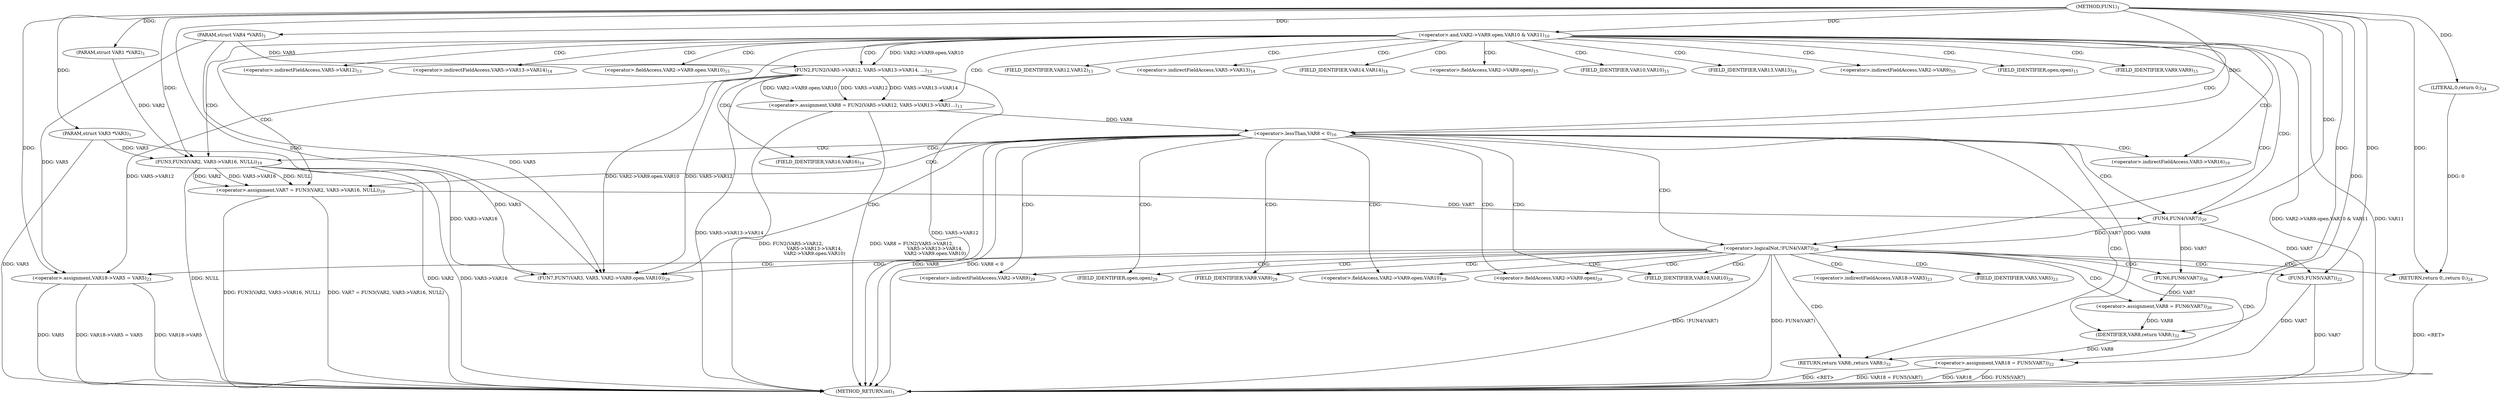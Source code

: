 digraph "FUN1" {  
"8" [label = <(METHOD,FUN1)<SUB>1</SUB>> ]
"92" [label = <(METHOD_RETURN,int)<SUB>1</SUB>> ]
"9" [label = <(PARAM,struct VAR1 *VAR2)<SUB>1</SUB>> ]
"10" [label = <(PARAM,struct VAR3 *VAR3)<SUB>1</SUB>> ]
"11" [label = <(PARAM,struct VAR4 *VAR5)<SUB>1</SUB>> ]
"50" [label = <(&lt;operator&gt;.assignment,VAR7 = FUN3(VAR2, VAR3-&gt;VAR16, NULL))<SUB>19</SUB>> ]
"75" [label = <(&lt;operator&gt;.assignment,VAR8 = FUN6(VAR7))<SUB>26</SUB>> ]
"80" [label = <(FUN7,FUN7(VAR3, VAR5, VAR2-&gt;VAR9.open.VAR10))<SUB>29</SUB>> ]
"90" [label = <(RETURN,return VAR8;,return VAR8;)<SUB>32</SUB>> ]
"16" [label = <(&lt;operator&gt;.and,VAR2-&gt;VAR9.open.VAR10 &amp; VAR11)<SUB>10</SUB>> ]
"59" [label = <(&lt;operator&gt;.logicalNot,!FUN4(VAR7))<SUB>20</SUB>> ]
"91" [label = <(IDENTIFIER,VAR8,return VAR8;)<SUB>32</SUB>> ]
"26" [label = <(&lt;operator&gt;.assignment,VAR8 = FUN2(VAR5-&gt;VAR12,
 				VAR5-&gt;VAR13-&gt;VAR1...)<SUB>13</SUB>> ]
"52" [label = <(FUN3,FUN3(VAR2, VAR3-&gt;VAR16, NULL))<SUB>19</SUB>> ]
"64" [label = <(&lt;operator&gt;.assignment,VAR18 = FUN5(VAR7))<SUB>22</SUB>> ]
"68" [label = <(&lt;operator&gt;.assignment,VAR18-&gt;VAR5 = VAR5)<SUB>23</SUB>> ]
"73" [label = <(RETURN,return 0;,return 0;)<SUB>24</SUB>> ]
"77" [label = <(FUN6,FUN6(VAR7))<SUB>26</SUB>> ]
"45" [label = <(&lt;operator&gt;.lessThan,VAR8 &lt; 0)<SUB>16</SUB>> ]
"60" [label = <(FUN4,FUN4(VAR7))<SUB>20</SUB>> ]
"74" [label = <(LITERAL,0,return 0;)<SUB>24</SUB>> ]
"28" [label = <(FUN2,FUN2(VAR5-&gt;VAR12,
 				VAR5-&gt;VAR13-&gt;VAR14,
 			...)<SUB>13</SUB>> ]
"66" [label = <(FUN5,FUN5(VAR7))<SUB>22</SUB>> ]
"83" [label = <(&lt;operator&gt;.fieldAccess,VAR2-&gt;VAR9.open.VAR10)<SUB>29</SUB>> ]
"54" [label = <(&lt;operator&gt;.indirectFieldAccess,VAR3-&gt;VAR16)<SUB>19</SUB>> ]
"84" [label = <(&lt;operator&gt;.fieldAccess,VAR2-&gt;VAR9.open)<SUB>29</SUB>> ]
"89" [label = <(FIELD_IDENTIFIER,VAR10,VAR10)<SUB>29</SUB>> ]
"56" [label = <(FIELD_IDENTIFIER,VAR16,VAR16)<SUB>19</SUB>> ]
"69" [label = <(&lt;operator&gt;.indirectFieldAccess,VAR18-&gt;VAR5)<SUB>23</SUB>> ]
"85" [label = <(&lt;operator&gt;.indirectFieldAccess,VAR2-&gt;VAR9)<SUB>29</SUB>> ]
"88" [label = <(FIELD_IDENTIFIER,open,open)<SUB>29</SUB>> ]
"29" [label = <(&lt;operator&gt;.indirectFieldAccess,VAR5-&gt;VAR12)<SUB>13</SUB>> ]
"32" [label = <(&lt;operator&gt;.indirectFieldAccess,VAR5-&gt;VAR13-&gt;VAR14)<SUB>14</SUB>> ]
"37" [label = <(&lt;operator&gt;.fieldAccess,VAR2-&gt;VAR9.open.VAR10)<SUB>15</SUB>> ]
"71" [label = <(FIELD_IDENTIFIER,VAR5,VAR5)<SUB>23</SUB>> ]
"87" [label = <(FIELD_IDENTIFIER,VAR9,VAR9)<SUB>29</SUB>> ]
"31" [label = <(FIELD_IDENTIFIER,VAR12,VAR12)<SUB>13</SUB>> ]
"33" [label = <(&lt;operator&gt;.indirectFieldAccess,VAR5-&gt;VAR13)<SUB>14</SUB>> ]
"36" [label = <(FIELD_IDENTIFIER,VAR14,VAR14)<SUB>14</SUB>> ]
"38" [label = <(&lt;operator&gt;.fieldAccess,VAR2-&gt;VAR9.open)<SUB>15</SUB>> ]
"43" [label = <(FIELD_IDENTIFIER,VAR10,VAR10)<SUB>15</SUB>> ]
"35" [label = <(FIELD_IDENTIFIER,VAR13,VAR13)<SUB>14</SUB>> ]
"39" [label = <(&lt;operator&gt;.indirectFieldAccess,VAR2-&gt;VAR9)<SUB>15</SUB>> ]
"42" [label = <(FIELD_IDENTIFIER,open,open)<SUB>15</SUB>> ]
"41" [label = <(FIELD_IDENTIFIER,VAR9,VAR9)<SUB>15</SUB>> ]
  "90" -> "92"  [ label = "DDG: &lt;RET&gt;"] 
  "73" -> "92"  [ label = "DDG: &lt;RET&gt;"] 
  "10" -> "92"  [ label = "DDG: VAR3"] 
  "16" -> "92"  [ label = "DDG: VAR2-&gt;VAR9.open.VAR10 &amp; VAR11"] 
  "28" -> "92"  [ label = "DDG: VAR5-&gt;VAR12"] 
  "28" -> "92"  [ label = "DDG: VAR5-&gt;VAR13-&gt;VAR14"] 
  "26" -> "92"  [ label = "DDG: FUN2(VAR5-&gt;VAR12,
 				VAR5-&gt;VAR13-&gt;VAR14,
 				VAR2-&gt;VAR9.open.VAR10)"] 
  "26" -> "92"  [ label = "DDG: VAR8 = FUN2(VAR5-&gt;VAR12,
 				VAR5-&gt;VAR13-&gt;VAR14,
 				VAR2-&gt;VAR9.open.VAR10)"] 
  "45" -> "92"  [ label = "DDG: VAR8"] 
  "45" -> "92"  [ label = "DDG: VAR8 &lt; 0"] 
  "52" -> "92"  [ label = "DDG: VAR2"] 
  "52" -> "92"  [ label = "DDG: VAR3-&gt;VAR16"] 
  "50" -> "92"  [ label = "DDG: FUN3(VAR2, VAR3-&gt;VAR16, NULL)"] 
  "50" -> "92"  [ label = "DDG: VAR7 = FUN3(VAR2, VAR3-&gt;VAR16, NULL)"] 
  "59" -> "92"  [ label = "DDG: FUN4(VAR7)"] 
  "59" -> "92"  [ label = "DDG: !FUN4(VAR7)"] 
  "64" -> "92"  [ label = "DDG: VAR18"] 
  "66" -> "92"  [ label = "DDG: VAR7"] 
  "64" -> "92"  [ label = "DDG: FUN5(VAR7)"] 
  "64" -> "92"  [ label = "DDG: VAR18 = FUN5(VAR7)"] 
  "68" -> "92"  [ label = "DDG: VAR18-&gt;VAR5"] 
  "68" -> "92"  [ label = "DDG: VAR5"] 
  "68" -> "92"  [ label = "DDG: VAR18-&gt;VAR5 = VAR5"] 
  "16" -> "92"  [ label = "DDG: VAR11"] 
  "52" -> "92"  [ label = "DDG: NULL"] 
  "8" -> "9"  [ label = "DDG: "] 
  "8" -> "10"  [ label = "DDG: "] 
  "8" -> "11"  [ label = "DDG: "] 
  "52" -> "50"  [ label = "DDG: VAR2"] 
  "52" -> "50"  [ label = "DDG: VAR3-&gt;VAR16"] 
  "52" -> "50"  [ label = "DDG: NULL"] 
  "77" -> "75"  [ label = "DDG: VAR7"] 
  "91" -> "90"  [ label = "DDG: VAR8"] 
  "10" -> "80"  [ label = "DDG: VAR3"] 
  "52" -> "80"  [ label = "DDG: VAR3-&gt;VAR16"] 
  "8" -> "80"  [ label = "DDG: "] 
  "11" -> "80"  [ label = "DDG: VAR5"] 
  "28" -> "80"  [ label = "DDG: VAR5-&gt;VAR12"] 
  "28" -> "80"  [ label = "DDG: VAR2-&gt;VAR9.open.VAR10"] 
  "75" -> "91"  [ label = "DDG: VAR8"] 
  "45" -> "91"  [ label = "DDG: VAR8"] 
  "8" -> "91"  [ label = "DDG: "] 
  "8" -> "16"  [ label = "DDG: "] 
  "28" -> "26"  [ label = "DDG: VAR5-&gt;VAR12"] 
  "28" -> "26"  [ label = "DDG: VAR5-&gt;VAR13-&gt;VAR14"] 
  "28" -> "26"  [ label = "DDG: VAR2-&gt;VAR9.open.VAR10"] 
  "9" -> "52"  [ label = "DDG: VAR2"] 
  "8" -> "52"  [ label = "DDG: "] 
  "10" -> "52"  [ label = "DDG: VAR3"] 
  "60" -> "59"  [ label = "DDG: VAR7"] 
  "66" -> "64"  [ label = "DDG: VAR7"] 
  "11" -> "68"  [ label = "DDG: VAR5"] 
  "28" -> "68"  [ label = "DDG: VAR5-&gt;VAR12"] 
  "8" -> "68"  [ label = "DDG: "] 
  "74" -> "73"  [ label = "DDG: 0"] 
  "8" -> "73"  [ label = "DDG: "] 
  "60" -> "77"  [ label = "DDG: VAR7"] 
  "8" -> "77"  [ label = "DDG: "] 
  "50" -> "60"  [ label = "DDG: VAR7"] 
  "8" -> "60"  [ label = "DDG: "] 
  "8" -> "74"  [ label = "DDG: "] 
  "11" -> "28"  [ label = "DDG: VAR5"] 
  "16" -> "28"  [ label = "DDG: VAR2-&gt;VAR9.open.VAR10"] 
  "26" -> "45"  [ label = "DDG: VAR8"] 
  "8" -> "45"  [ label = "DDG: "] 
  "60" -> "66"  [ label = "DDG: VAR7"] 
  "8" -> "66"  [ label = "DDG: "] 
  "16" -> "32"  [ label = "CDG: "] 
  "16" -> "60"  [ label = "CDG: "] 
  "16" -> "26"  [ label = "CDG: "] 
  "16" -> "42"  [ label = "CDG: "] 
  "16" -> "28"  [ label = "CDG: "] 
  "16" -> "52"  [ label = "CDG: "] 
  "16" -> "37"  [ label = "CDG: "] 
  "16" -> "38"  [ label = "CDG: "] 
  "16" -> "56"  [ label = "CDG: "] 
  "16" -> "45"  [ label = "CDG: "] 
  "16" -> "29"  [ label = "CDG: "] 
  "16" -> "50"  [ label = "CDG: "] 
  "16" -> "59"  [ label = "CDG: "] 
  "16" -> "35"  [ label = "CDG: "] 
  "16" -> "54"  [ label = "CDG: "] 
  "16" -> "43"  [ label = "CDG: "] 
  "16" -> "33"  [ label = "CDG: "] 
  "16" -> "36"  [ label = "CDG: "] 
  "16" -> "41"  [ label = "CDG: "] 
  "16" -> "39"  [ label = "CDG: "] 
  "16" -> "31"  [ label = "CDG: "] 
  "59" -> "68"  [ label = "CDG: "] 
  "59" -> "73"  [ label = "CDG: "] 
  "59" -> "77"  [ label = "CDG: "] 
  "59" -> "64"  [ label = "CDG: "] 
  "59" -> "89"  [ label = "CDG: "] 
  "59" -> "66"  [ label = "CDG: "] 
  "59" -> "75"  [ label = "CDG: "] 
  "59" -> "84"  [ label = "CDG: "] 
  "59" -> "85"  [ label = "CDG: "] 
  "59" -> "69"  [ label = "CDG: "] 
  "59" -> "87"  [ label = "CDG: "] 
  "59" -> "90"  [ label = "CDG: "] 
  "59" -> "80"  [ label = "CDG: "] 
  "59" -> "83"  [ label = "CDG: "] 
  "59" -> "71"  [ label = "CDG: "] 
  "59" -> "88"  [ label = "CDG: "] 
  "45" -> "60"  [ label = "CDG: "] 
  "45" -> "89"  [ label = "CDG: "] 
  "45" -> "52"  [ label = "CDG: "] 
  "45" -> "84"  [ label = "CDG: "] 
  "45" -> "85"  [ label = "CDG: "] 
  "45" -> "56"  [ label = "CDG: "] 
  "45" -> "50"  [ label = "CDG: "] 
  "45" -> "59"  [ label = "CDG: "] 
  "45" -> "87"  [ label = "CDG: "] 
  "45" -> "90"  [ label = "CDG: "] 
  "45" -> "54"  [ label = "CDG: "] 
  "45" -> "80"  [ label = "CDG: "] 
  "45" -> "83"  [ label = "CDG: "] 
  "45" -> "88"  [ label = "CDG: "] 
}
